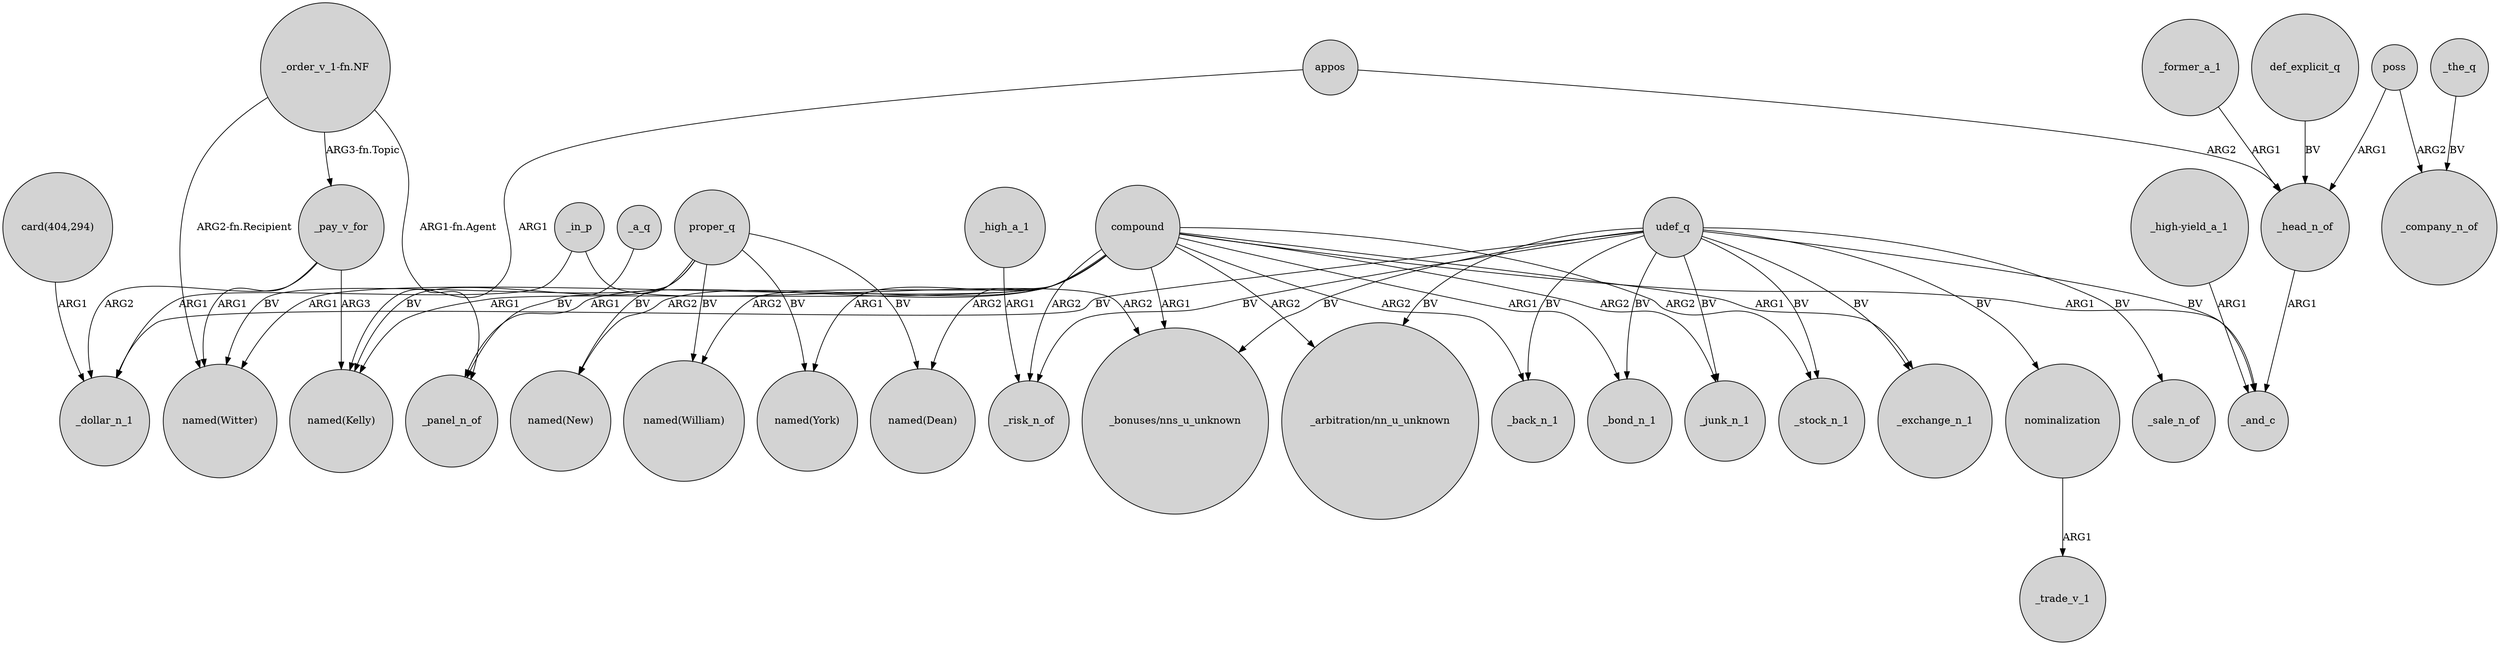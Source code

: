 digraph {
	node [shape=circle style=filled]
	udef_q -> _risk_n_of [label=BV]
	_high_a_1 -> _risk_n_of [label=ARG1]
	compound -> "named(New)" [label=ARG2]
	poss -> _head_n_of [label=ARG1]
	proper_q -> "named(New)" [label=BV]
	udef_q -> _back_n_1 [label=BV]
	"_order_v_1-fn.NF" -> _pay_v_for [label="ARG3-fn.Topic"]
	appos -> _head_n_of [label=ARG2]
	compound -> _bond_n_1 [label=ARG1]
	def_explicit_q -> _head_n_of [label=BV]
	compound -> "named(Kelly)" [label=ARG1]
	compound -> _risk_n_of [label=ARG2]
	compound -> "named(Dean)" [label=ARG2]
	proper_q -> "named(William)" [label=BV]
	"card(404,294)" -> _dollar_n_1 [label=ARG1]
	compound -> _junk_n_1 [label=ARG2]
	"_order_v_1-fn.NF" -> _panel_n_of [label="ARG1-fn.Agent"]
	_head_n_of -> _and_c [label=ARG1]
	nominalization -> _trade_v_1 [label=ARG1]
	_pay_v_for -> _dollar_n_1 [label=ARG2]
	appos -> "named(Kelly)" [label=ARG1]
	_the_q -> _company_n_of [label=BV]
	_former_a_1 -> _head_n_of [label=ARG1]
	"_order_v_1-fn.NF" -> "named(Witter)" [label="ARG2-fn.Recipient"]
	compound -> _stock_n_1 [label=ARG2]
	compound -> _panel_n_of [label=ARG1]
	udef_q -> _junk_n_1 [label=BV]
	compound -> "named(Witter)" [label=ARG1]
	udef_q -> _bond_n_1 [label=BV]
	udef_q -> _stock_n_1 [label=BV]
	compound -> "named(York)" [label=ARG1]
	compound -> "named(William)" [label=ARG2]
	proper_q -> "named(Witter)" [label=BV]
	compound -> _exchange_n_1 [label=ARG1]
	compound -> "_bonuses/nns_u_unknown" [label=ARG1]
	compound -> _back_n_1 [label=ARG2]
	compound -> _and_c [label=ARG1]
	"_high-yield_a_1" -> _and_c [label=ARG1]
	_a_q -> _panel_n_of [label=BV]
	udef_q -> nominalization [label=BV]
	udef_q -> "_bonuses/nns_u_unknown" [label=BV]
	udef_q -> _sale_n_of [label=BV]
	_pay_v_for -> "named(Kelly)" [label=ARG3]
	_in_p -> "_bonuses/nns_u_unknown" [label=ARG2]
	udef_q -> "_arbitration/nn_u_unknown" [label=BV]
	_in_p -> _dollar_n_1 [label=ARG1]
	poss -> _company_n_of [label=ARG2]
	udef_q -> _dollar_n_1 [label=BV]
	compound -> "_arbitration/nn_u_unknown" [label=ARG2]
	udef_q -> _exchange_n_1 [label=BV]
	proper_q -> "named(York)" [label=BV]
	udef_q -> _and_c [label=BV]
	proper_q -> "named(Kelly)" [label=BV]
	proper_q -> "named(Dean)" [label=BV]
	_pay_v_for -> "named(Witter)" [label=ARG1]
}
